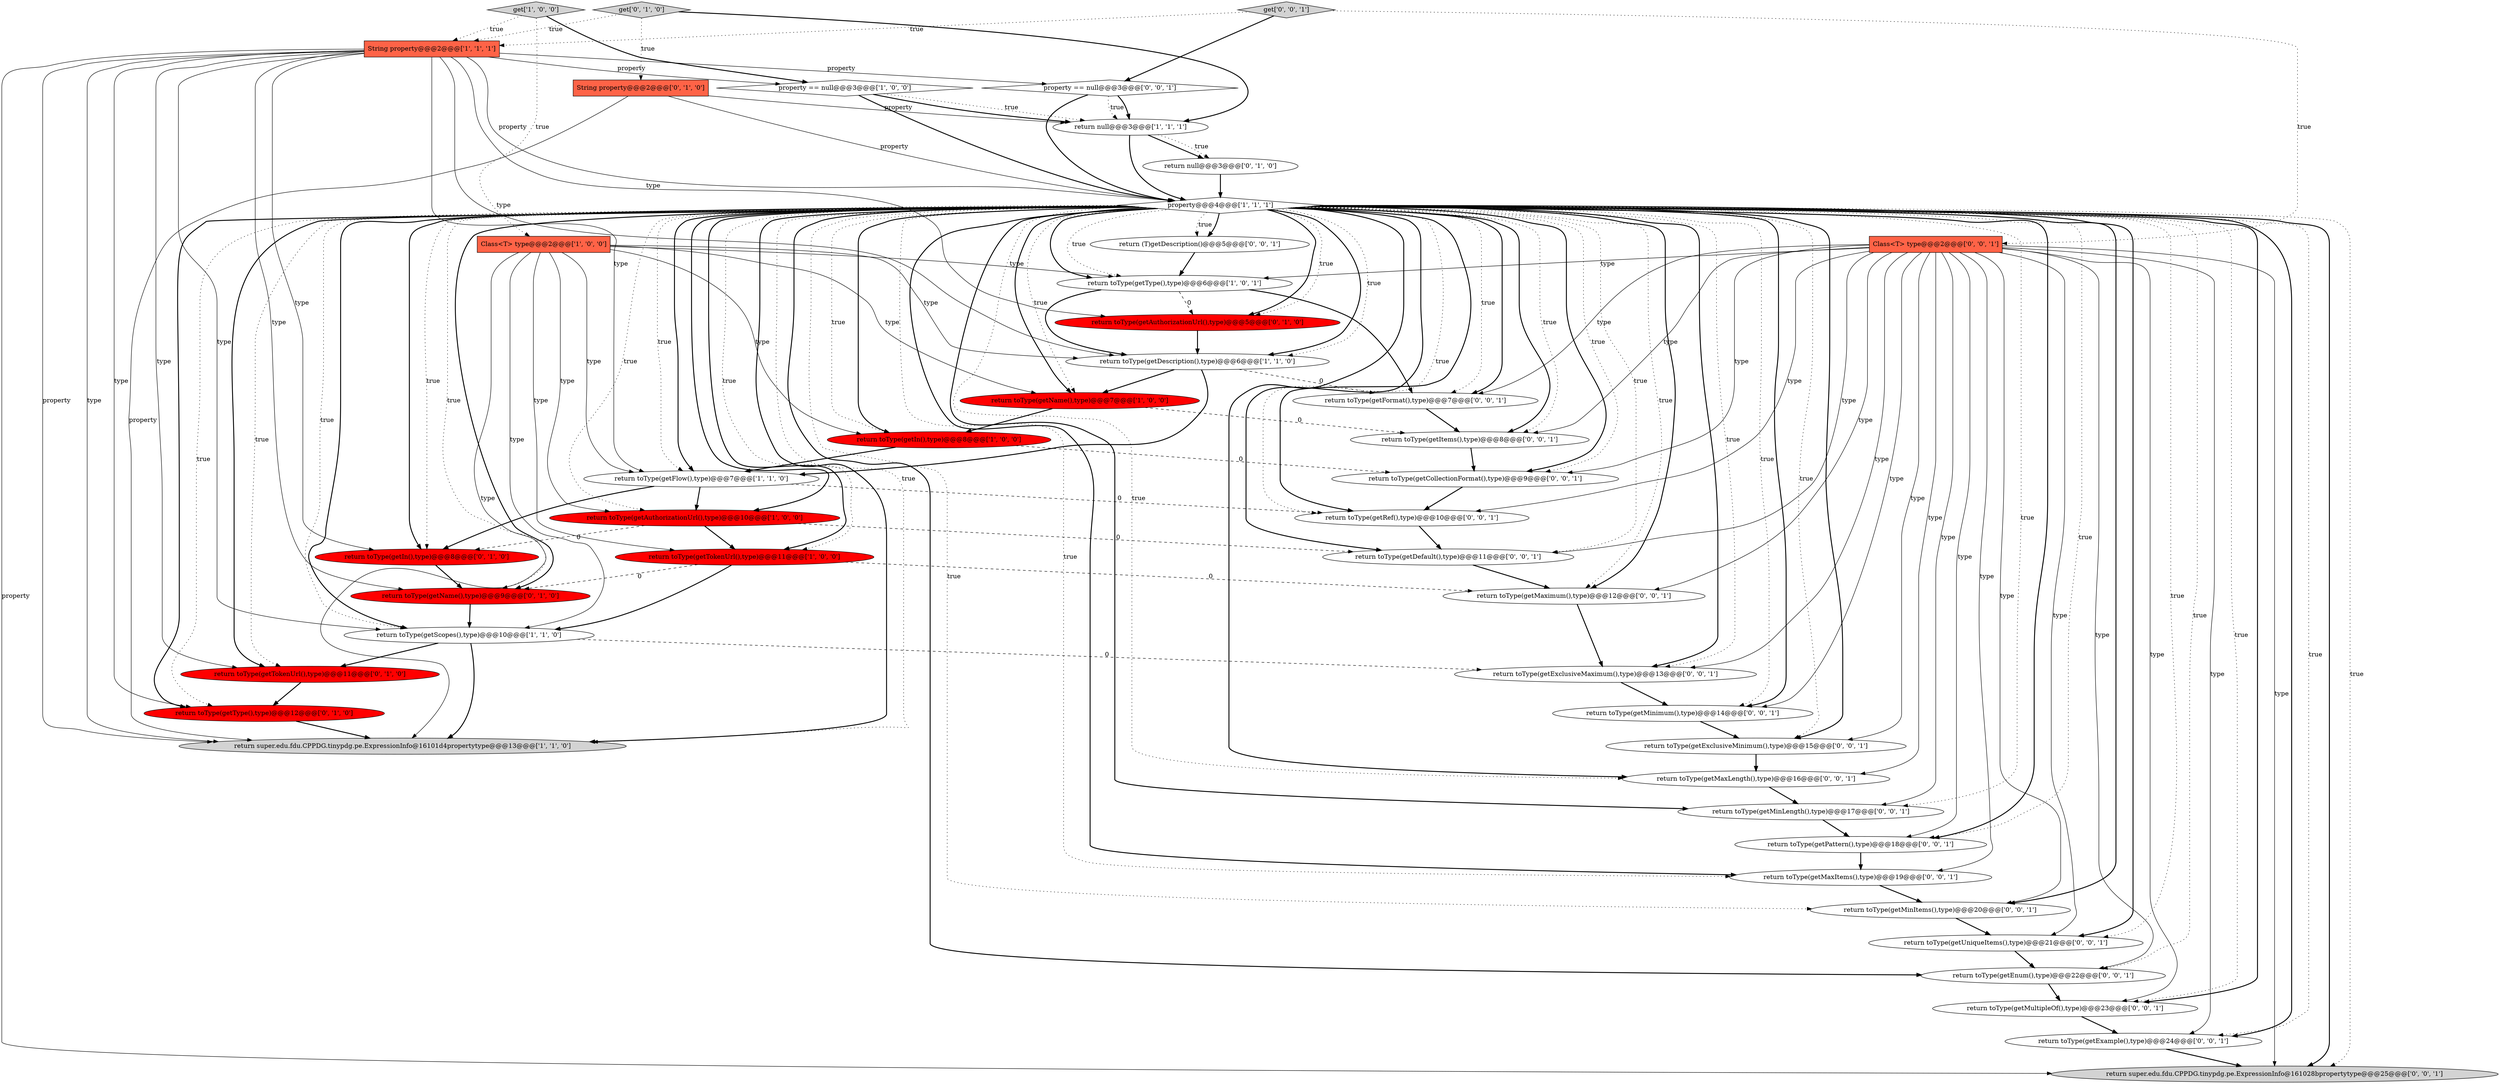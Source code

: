 digraph {
29 [style = filled, label = "return toType(getMinItems(),type)@@@20@@@['0', '0', '1']", fillcolor = white, shape = ellipse image = "AAA0AAABBB3BBB"];
0 [style = filled, label = "return toType(getType(),type)@@@6@@@['1', '0', '1']", fillcolor = white, shape = ellipse image = "AAA0AAABBB1BBB"];
14 [style = filled, label = "return null@@@3@@@['1', '1', '1']", fillcolor = white, shape = ellipse image = "AAA0AAABBB1BBB"];
23 [style = filled, label = "return toType(getMultipleOf(),type)@@@23@@@['0', '0', '1']", fillcolor = white, shape = ellipse image = "AAA0AAABBB3BBB"];
17 [style = filled, label = "String property@@@2@@@['0', '1', '0']", fillcolor = tomato, shape = box image = "AAA0AAABBB2BBB"];
28 [style = filled, label = "return toType(getMinimum(),type)@@@14@@@['0', '0', '1']", fillcolor = white, shape = ellipse image = "AAA0AAABBB3BBB"];
37 [style = filled, label = "return toType(getCollectionFormat(),type)@@@9@@@['0', '0', '1']", fillcolor = white, shape = ellipse image = "AAA0AAABBB3BBB"];
38 [style = filled, label = "return toType(getMaxLength(),type)@@@16@@@['0', '0', '1']", fillcolor = white, shape = ellipse image = "AAA0AAABBB3BBB"];
10 [style = filled, label = "return toType(getFlow(),type)@@@7@@@['1', '1', '0']", fillcolor = white, shape = ellipse image = "AAA0AAABBB1BBB"];
16 [style = filled, label = "return toType(getType(),type)@@@12@@@['0', '1', '0']", fillcolor = red, shape = ellipse image = "AAA1AAABBB2BBB"];
9 [style = filled, label = "return toType(getIn(),type)@@@8@@@['1', '0', '0']", fillcolor = red, shape = ellipse image = "AAA1AAABBB1BBB"];
32 [style = filled, label = "return toType(getPattern(),type)@@@18@@@['0', '0', '1']", fillcolor = white, shape = ellipse image = "AAA0AAABBB3BBB"];
33 [style = filled, label = "return toType(getMinLength(),type)@@@17@@@['0', '0', '1']", fillcolor = white, shape = ellipse image = "AAA0AAABBB3BBB"];
40 [style = filled, label = "return toType(getMaximum(),type)@@@12@@@['0', '0', '1']", fillcolor = white, shape = ellipse image = "AAA0AAABBB3BBB"];
20 [style = filled, label = "return null@@@3@@@['0', '1', '0']", fillcolor = white, shape = ellipse image = "AAA0AAABBB2BBB"];
2 [style = filled, label = "return toType(getScopes(),type)@@@10@@@['1', '1', '0']", fillcolor = white, shape = ellipse image = "AAA0AAABBB1BBB"];
31 [style = filled, label = "return toType(getDefault(),type)@@@11@@@['0', '0', '1']", fillcolor = white, shape = ellipse image = "AAA0AAABBB3BBB"];
1 [style = filled, label = "property == null@@@3@@@['1', '0', '0']", fillcolor = white, shape = diamond image = "AAA0AAABBB1BBB"];
25 [style = filled, label = "return toType(getExclusiveMinimum(),type)@@@15@@@['0', '0', '1']", fillcolor = white, shape = ellipse image = "AAA0AAABBB3BBB"];
15 [style = filled, label = "return toType(getIn(),type)@@@8@@@['0', '1', '0']", fillcolor = red, shape = ellipse image = "AAA1AAABBB2BBB"];
12 [style = filled, label = "return toType(getName(),type)@@@7@@@['1', '0', '0']", fillcolor = red, shape = ellipse image = "AAA1AAABBB1BBB"];
34 [style = filled, label = "return toType(getEnum(),type)@@@22@@@['0', '0', '1']", fillcolor = white, shape = ellipse image = "AAA0AAABBB3BBB"];
45 [style = filled, label = "get['0', '0', '1']", fillcolor = lightgray, shape = diamond image = "AAA0AAABBB3BBB"];
4 [style = filled, label = "return toType(getTokenUrl(),type)@@@11@@@['1', '0', '0']", fillcolor = red, shape = ellipse image = "AAA1AAABBB1BBB"];
3 [style = filled, label = "return toType(getDescription(),type)@@@6@@@['1', '1', '0']", fillcolor = white, shape = ellipse image = "AAA0AAABBB1BBB"];
26 [style = filled, label = "return (T)getDescription()@@@5@@@['0', '0', '1']", fillcolor = white, shape = ellipse image = "AAA0AAABBB3BBB"];
19 [style = filled, label = "return toType(getAuthorizationUrl(),type)@@@5@@@['0', '1', '0']", fillcolor = red, shape = ellipse image = "AAA1AAABBB2BBB"];
24 [style = filled, label = "property == null@@@3@@@['0', '0', '1']", fillcolor = white, shape = diamond image = "AAA0AAABBB3BBB"];
13 [style = filled, label = "String property@@@2@@@['1', '1', '1']", fillcolor = tomato, shape = box image = "AAA0AAABBB1BBB"];
39 [style = filled, label = "return toType(getRef(),type)@@@10@@@['0', '0', '1']", fillcolor = white, shape = ellipse image = "AAA0AAABBB3BBB"];
21 [style = filled, label = "return toType(getName(),type)@@@9@@@['0', '1', '0']", fillcolor = red, shape = ellipse image = "AAA1AAABBB2BBB"];
41 [style = filled, label = "return toType(getMaxItems(),type)@@@19@@@['0', '0', '1']", fillcolor = white, shape = ellipse image = "AAA0AAABBB3BBB"];
8 [style = filled, label = "return super.edu.fdu.CPPDG.tinypdg.pe.ExpressionInfo@16101d4propertytype@@@13@@@['1', '1', '0']", fillcolor = lightgray, shape = ellipse image = "AAA0AAABBB1BBB"];
27 [style = filled, label = "return toType(getFormat(),type)@@@7@@@['0', '0', '1']", fillcolor = white, shape = ellipse image = "AAA0AAABBB3BBB"];
6 [style = filled, label = "Class<T> type@@@2@@@['1', '0', '0']", fillcolor = tomato, shape = box image = "AAA0AAABBB1BBB"];
11 [style = filled, label = "get['1', '0', '0']", fillcolor = lightgray, shape = diamond image = "AAA0AAABBB1BBB"];
22 [style = filled, label = "return toType(getTokenUrl(),type)@@@11@@@['0', '1', '0']", fillcolor = red, shape = ellipse image = "AAA1AAABBB2BBB"];
36 [style = filled, label = "return toType(getUniqueItems(),type)@@@21@@@['0', '0', '1']", fillcolor = white, shape = ellipse image = "AAA0AAABBB3BBB"];
30 [style = filled, label = "return toType(getExclusiveMaximum(),type)@@@13@@@['0', '0', '1']", fillcolor = white, shape = ellipse image = "AAA0AAABBB3BBB"];
5 [style = filled, label = "return toType(getAuthorizationUrl(),type)@@@10@@@['1', '0', '0']", fillcolor = red, shape = ellipse image = "AAA1AAABBB1BBB"];
7 [style = filled, label = "property@@@4@@@['1', '1', '1']", fillcolor = white, shape = diamond image = "AAA0AAABBB1BBB"];
35 [style = filled, label = "Class<T> type@@@2@@@['0', '0', '1']", fillcolor = tomato, shape = box image = "AAA0AAABBB3BBB"];
18 [style = filled, label = "get['0', '1', '0']", fillcolor = lightgray, shape = diamond image = "AAA0AAABBB2BBB"];
42 [style = filled, label = "return super.edu.fdu.CPPDG.tinypdg.pe.ExpressionInfo@161028bpropertytype@@@25@@@['0', '0', '1']", fillcolor = lightgray, shape = ellipse image = "AAA0AAABBB3BBB"];
44 [style = filled, label = "return toType(getExample(),type)@@@24@@@['0', '0', '1']", fillcolor = white, shape = ellipse image = "AAA0AAABBB3BBB"];
43 [style = filled, label = "return toType(getItems(),type)@@@8@@@['0', '0', '1']", fillcolor = white, shape = ellipse image = "AAA0AAABBB3BBB"];
7->32 [style = bold, label=""];
35->29 [style = solid, label="type"];
35->30 [style = solid, label="type"];
13->2 [style = solid, label="type"];
35->0 [style = solid, label="type"];
7->30 [style = bold, label=""];
7->36 [style = dotted, label="true"];
15->21 [style = bold, label=""];
7->34 [style = dotted, label="true"];
0->19 [style = dashed, label="0"];
7->33 [style = dotted, label="true"];
35->36 [style = solid, label="type"];
35->34 [style = solid, label="type"];
7->31 [style = bold, label=""];
9->10 [style = bold, label=""];
35->40 [style = solid, label="type"];
7->39 [style = dotted, label="true"];
7->8 [style = bold, label=""];
12->9 [style = bold, label=""];
45->24 [style = bold, label=""];
14->7 [style = bold, label=""];
21->2 [style = bold, label=""];
7->26 [style = bold, label=""];
12->43 [style = dashed, label="0"];
7->9 [style = bold, label=""];
30->28 [style = bold, label=""];
39->31 [style = bold, label=""];
7->16 [style = bold, label=""];
7->41 [style = dotted, label="true"];
7->16 [style = dotted, label="true"];
7->27 [style = dotted, label="true"];
7->43 [style = bold, label=""];
31->40 [style = bold, label=""];
28->25 [style = bold, label=""];
19->3 [style = bold, label=""];
14->20 [style = bold, label=""];
18->13 [style = dotted, label="true"];
7->29 [style = bold, label=""];
23->44 [style = bold, label=""];
13->1 [style = solid, label="property"];
0->3 [style = bold, label=""];
29->36 [style = bold, label=""];
7->10 [style = dotted, label="true"];
13->3 [style = solid, label="type"];
13->21 [style = solid, label="type"];
7->40 [style = dotted, label="true"];
35->44 [style = solid, label="type"];
13->42 [style = solid, label="property"];
7->37 [style = bold, label=""];
13->8 [style = solid, label="property"];
7->0 [style = bold, label=""];
4->2 [style = bold, label=""];
11->13 [style = dotted, label="true"];
2->30 [style = dashed, label="0"];
7->42 [style = dotted, label="true"];
7->12 [style = dotted, label="true"];
9->37 [style = dashed, label="0"];
7->29 [style = dotted, label="true"];
3->10 [style = bold, label=""];
7->33 [style = bold, label=""];
26->0 [style = bold, label=""];
7->5 [style = bold, label=""];
7->23 [style = dotted, label="true"];
7->2 [style = bold, label=""];
7->23 [style = bold, label=""];
7->42 [style = bold, label=""];
35->42 [style = solid, label="type"];
13->16 [style = solid, label="type"];
13->8 [style = solid, label="type"];
18->17 [style = dotted, label="true"];
20->7 [style = bold, label=""];
7->22 [style = dotted, label="true"];
38->33 [style = bold, label=""];
7->8 [style = dotted, label="true"];
7->21 [style = dotted, label="true"];
24->7 [style = bold, label=""];
7->32 [style = dotted, label="true"];
35->38 [style = solid, label="type"];
7->44 [style = bold, label=""];
25->38 [style = bold, label=""];
35->32 [style = solid, label="type"];
7->2 [style = dotted, label="true"];
44->42 [style = bold, label=""];
6->0 [style = solid, label="type"];
6->2 [style = solid, label="type"];
27->43 [style = bold, label=""];
16->8 [style = bold, label=""];
6->5 [style = solid, label="type"];
35->33 [style = solid, label="type"];
22->16 [style = bold, label=""];
10->39 [style = dashed, label="0"];
3->27 [style = dashed, label="0"];
7->26 [style = dotted, label="true"];
7->31 [style = dotted, label="true"];
35->23 [style = solid, label="type"];
13->22 [style = solid, label="type"];
17->8 [style = solid, label="property"];
7->4 [style = bold, label=""];
6->12 [style = solid, label="type"];
3->12 [style = bold, label=""];
7->0 [style = dotted, label="true"];
4->21 [style = dashed, label="0"];
6->10 [style = solid, label="type"];
7->15 [style = dotted, label="true"];
1->7 [style = bold, label=""];
35->27 [style = solid, label="type"];
6->9 [style = solid, label="type"];
7->5 [style = dotted, label="true"];
45->13 [style = dotted, label="true"];
7->22 [style = bold, label=""];
6->4 [style = solid, label="type"];
10->5 [style = bold, label=""];
6->8 [style = solid, label="type"];
7->28 [style = bold, label=""];
7->39 [style = bold, label=""];
11->6 [style = dotted, label="true"];
13->24 [style = solid, label="property"];
13->10 [style = solid, label="type"];
5->4 [style = bold, label=""];
5->31 [style = dashed, label="0"];
7->15 [style = bold, label=""];
33->32 [style = bold, label=""];
40->30 [style = bold, label=""];
32->41 [style = bold, label=""];
7->41 [style = bold, label=""];
34->23 [style = bold, label=""];
35->25 [style = solid, label="type"];
5->15 [style = dashed, label="0"];
7->19 [style = bold, label=""];
7->28 [style = dotted, label="true"];
7->40 [style = bold, label=""];
7->36 [style = bold, label=""];
37->39 [style = bold, label=""];
13->7 [style = solid, label="property"];
36->34 [style = bold, label=""];
17->14 [style = solid, label="property"];
10->15 [style = bold, label=""];
24->14 [style = dotted, label="true"];
7->12 [style = bold, label=""];
7->19 [style = dotted, label="true"];
7->10 [style = bold, label=""];
11->1 [style = bold, label=""];
0->27 [style = bold, label=""];
41->29 [style = bold, label=""];
35->41 [style = solid, label="type"];
35->43 [style = solid, label="type"];
13->19 [style = solid, label="type"];
43->37 [style = bold, label=""];
6->3 [style = solid, label="type"];
1->14 [style = dotted, label="true"];
7->9 [style = dotted, label="true"];
7->38 [style = dotted, label="true"];
7->37 [style = dotted, label="true"];
7->3 [style = bold, label=""];
24->14 [style = bold, label=""];
14->20 [style = dotted, label="true"];
7->38 [style = bold, label=""];
7->34 [style = bold, label=""];
35->28 [style = solid, label="type"];
35->39 [style = solid, label="type"];
7->3 [style = dotted, label="true"];
7->44 [style = dotted, label="true"];
17->7 [style = solid, label="property"];
7->4 [style = dotted, label="true"];
45->35 [style = dotted, label="true"];
7->25 [style = dotted, label="true"];
7->27 [style = bold, label=""];
7->21 [style = bold, label=""];
1->14 [style = bold, label=""];
7->25 [style = bold, label=""];
35->31 [style = solid, label="type"];
2->22 [style = bold, label=""];
35->37 [style = solid, label="type"];
7->30 [style = dotted, label="true"];
4->40 [style = dashed, label="0"];
7->43 [style = dotted, label="true"];
13->15 [style = solid, label="type"];
18->14 [style = bold, label=""];
2->8 [style = bold, label=""];
}
